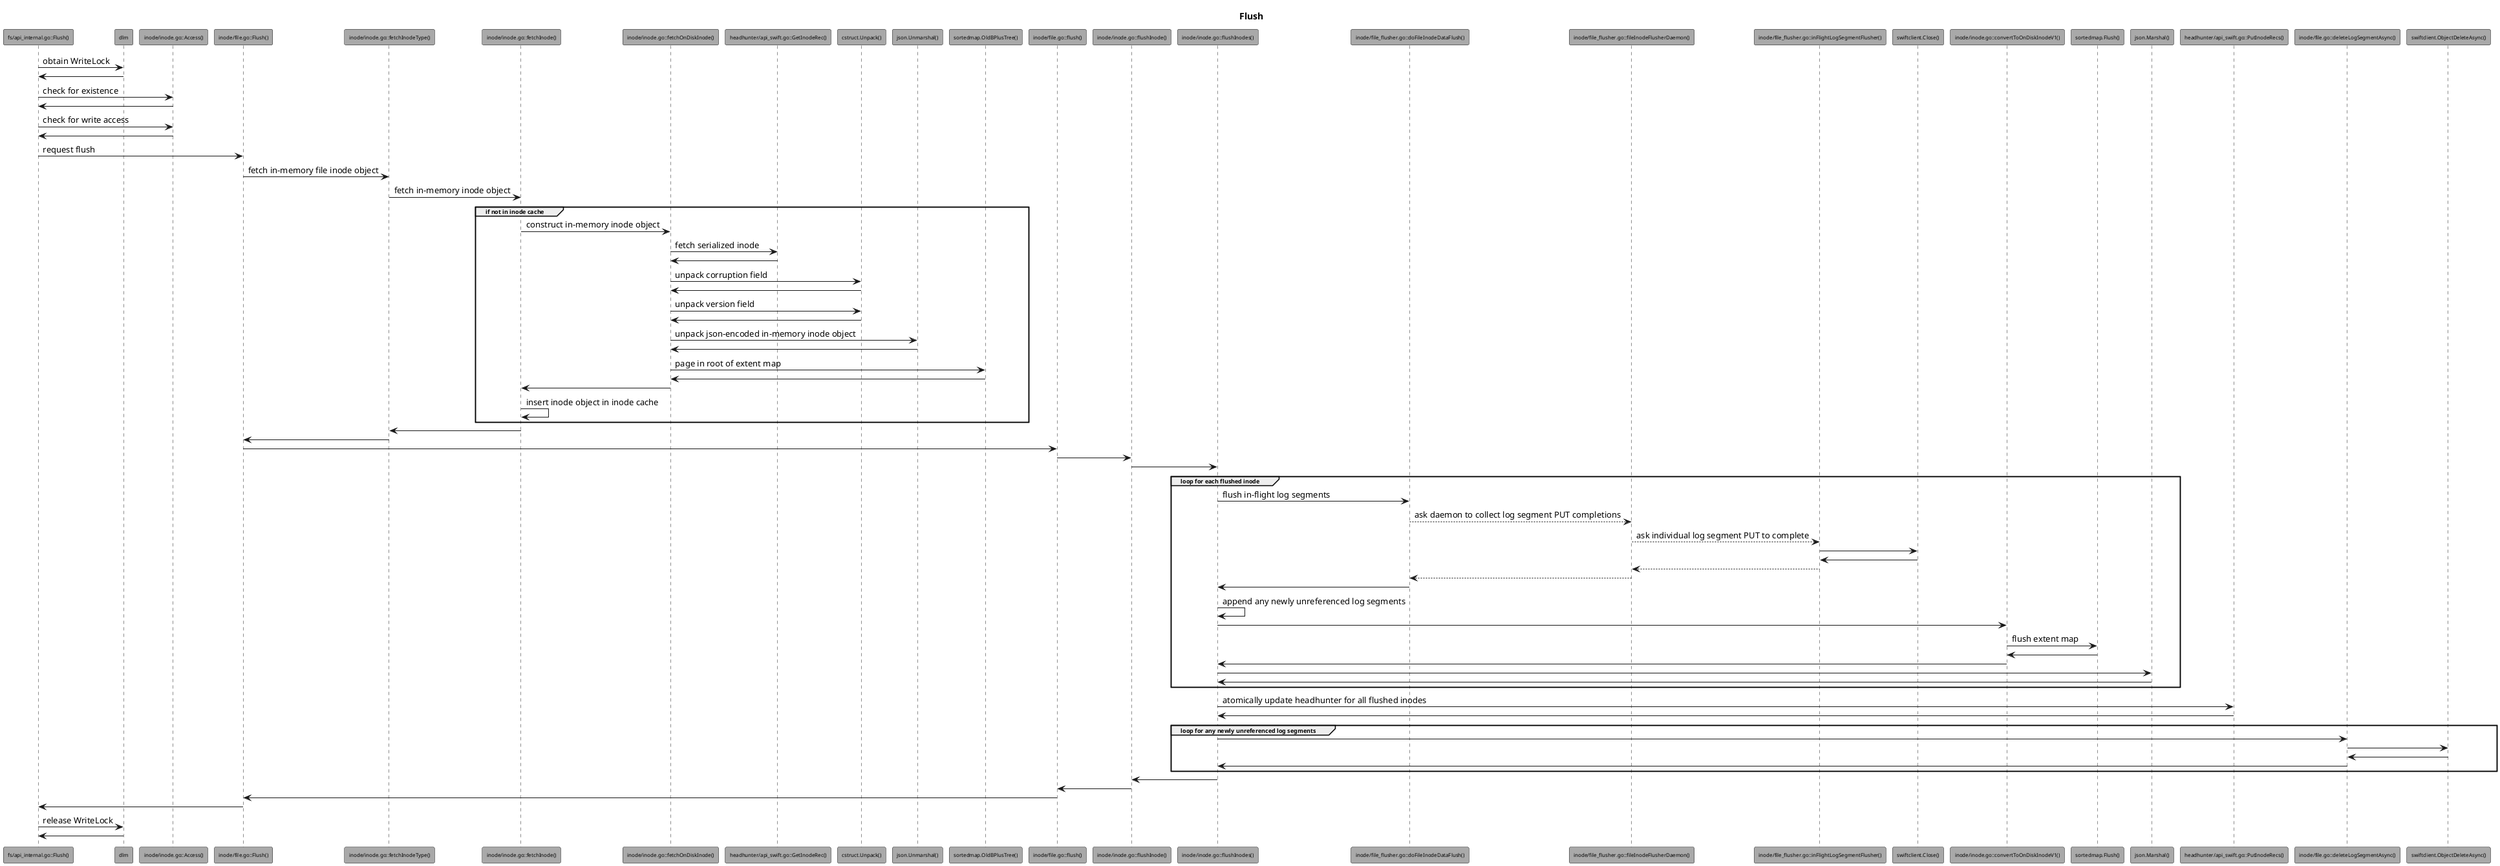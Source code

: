 @startuml

skinparam sequenceTitleFontSize 40
skinparam sequenceTitleFontStyle bold

skinparam sequenceParticipantBackgroundColor #darkgrey
skinparam sequenceParticipantFontSize 8

skinparam sequenceGroupHeaderFontSize 9

title Flush

participant fs.Flush as "fs/api_internal.go::Flush()"
participant dlm
participant inode.Access as "inode/inode.go::Access()"
participant inode.Flush as "inode/file.go::Flush()"
participant inode.fetchInodeType as "inode/inode.go::fetchInodeType()"
participant inode.fetchInode as "inode/inode.go::fetchInode()"
participant inode.fetchOnDiskInode as "inode/inode.go::fetchOnDiskInode()"
participant headhunter.GetInodeRec as "headhunter/api_swift.go::GetInodeRec()"
participant cstruct.Unpack as "cstruct.Unpack()"
participant json.Unmarshal as "json.Unmarshal()"
participant sortedmap.OldBPlusTree as "sortedmap.OldBPlusTree()"
participant inode.flush as "inode/file.go::flush()"
participant inode.flushInode as "inode/inode.go::flushInode()"
participant inode.flushInodes as "inode/inode.go::flushInodes()"
participant inode.doFileInodeDataFlush as "inode/file_flusher.go::doFileInodeDataFlush()"
participant inode.fileInodeFlusherDaemon as "inode/file_flusher.go::fileInodeFlusherDaemon()"
participant inode.inFlightLogSegmentFlusher as "inode/file_flusher.go::inFlightLogSegmentFlusher()"
participant swiftclient.Close as "swiftclient.Close()"
participant inode.convertToOnDiskInodeV1 as "inode/inode.go::convertToOnDiskInodeV1()"
participant sortedmap.Flush as "sortedmap.Flush()"
participant json.Marshal as "json.Marshal()"
participant headhunter.PutInodeRecs as "headhunter/api_swift.go::PutInodeRecs()"
participant inode.deleteLogSegmentAsync as "inode/file.go::deleteLogSegmentAsync()"
participant swiftclient.ObjectDeleteAsync as "swiftclient.ObjectDeleteAsync()"

fs.Flush->dlm: obtain WriteLock
dlm->fs.Flush
fs.Flush->inode.Access: check for existence
inode.Access->fs.Flush
fs.Flush->inode.Access: check for write access
inode.Access->fs.Flush
fs.Flush->inode.Flush: request flush
  inode.Flush->inode.fetchInodeType: fetch in-memory file inode object
    inode.fetchInodeType->inode.fetchInode: fetch in-memory inode object
      group if not in inode cache
        inode.fetchInode->inode.fetchOnDiskInode: construct in-memory inode object
          inode.fetchOnDiskInode->headhunter.GetInodeRec: fetch serialized inode
          headhunter.GetInodeRec->inode.fetchOnDiskInode
          inode.fetchOnDiskInode->cstruct.Unpack: unpack corruption field
          cstruct.Unpack->inode.fetchOnDiskInode
          inode.fetchOnDiskInode->cstruct.Unpack: unpack version field
          cstruct.Unpack->inode.fetchOnDiskInode
          inode.fetchOnDiskInode->json.Unmarshal: unpack json-encoded in-memory inode object
          json.Unmarshal->inode.fetchOnDiskInode
          inode.fetchOnDiskInode->sortedmap.OldBPlusTree: page in root of extent map
          sortedmap.OldBPlusTree->inode.fetchOnDiskInode
        inode.fetchOnDiskInode->inode.fetchInode
        inode.fetchInode->inode.fetchInode: insert inode object in inode cache
      end
    inode.fetchInode->inode.fetchInodeType
  inode.fetchInodeType->inode.Flush
  inode.Flush->inode.flush
    inode.flush->inode.flushInode
      inode.flushInode->inode.flushInodes
        group loop for each flushed inode
          inode.flushInodes->inode.doFileInodeDataFlush: flush in-flight log segments
            inode.doFileInodeDataFlush-->inode.fileInodeFlusherDaemon: ask daemon to collect log segment PUT completions
              inode.fileInodeFlusherDaemon-->inode.inFlightLogSegmentFlusher: ask individual log segment PUT to complete
                inode.inFlightLogSegmentFlusher->swiftclient.Close
                swiftclient.Close->inode.inFlightLogSegmentFlusher
              inode.inFlightLogSegmentFlusher-->inode.fileInodeFlusherDaemon
            inode.fileInodeFlusherDaemon-->inode.doFileInodeDataFlush
          inode.doFileInodeDataFlush->inode.flushInodes
          inode.flushInodes->inode.flushInodes: append any newly unreferenced log segments
          inode.flushInodes->inode.convertToOnDiskInodeV1
            inode.convertToOnDiskInodeV1->sortedmap.Flush: flush extent map
            sortedmap.Flush->inode.convertToOnDiskInodeV1
          inode.convertToOnDiskInodeV1->inode.flushInodes
          inode.flushInodes->json.Marshal
          json.Marshal->inode.flushInodes
        end
        inode.flushInodes->headhunter.PutInodeRecs: atomically update headhunter for all flushed inodes
        headhunter.PutInodeRecs->inode.flushInodes
        group loop for any newly unreferenced log segments
          inode.flushInodes->inode.deleteLogSegmentAsync
            inode.deleteLogSegmentAsync->swiftclient.ObjectDeleteAsync
            swiftclient.ObjectDeleteAsync->inode.deleteLogSegmentAsync
          inode.deleteLogSegmentAsync->inode.flushInodes
        end
      inode.flushInodes->inode.flushInode
    inode.flushInode->inode.flush
  inode.flush->inode.Flush
inode.Flush->fs.Flush
fs.Flush->dlm: release WriteLock
dlm->fs.Flush

@enduml
